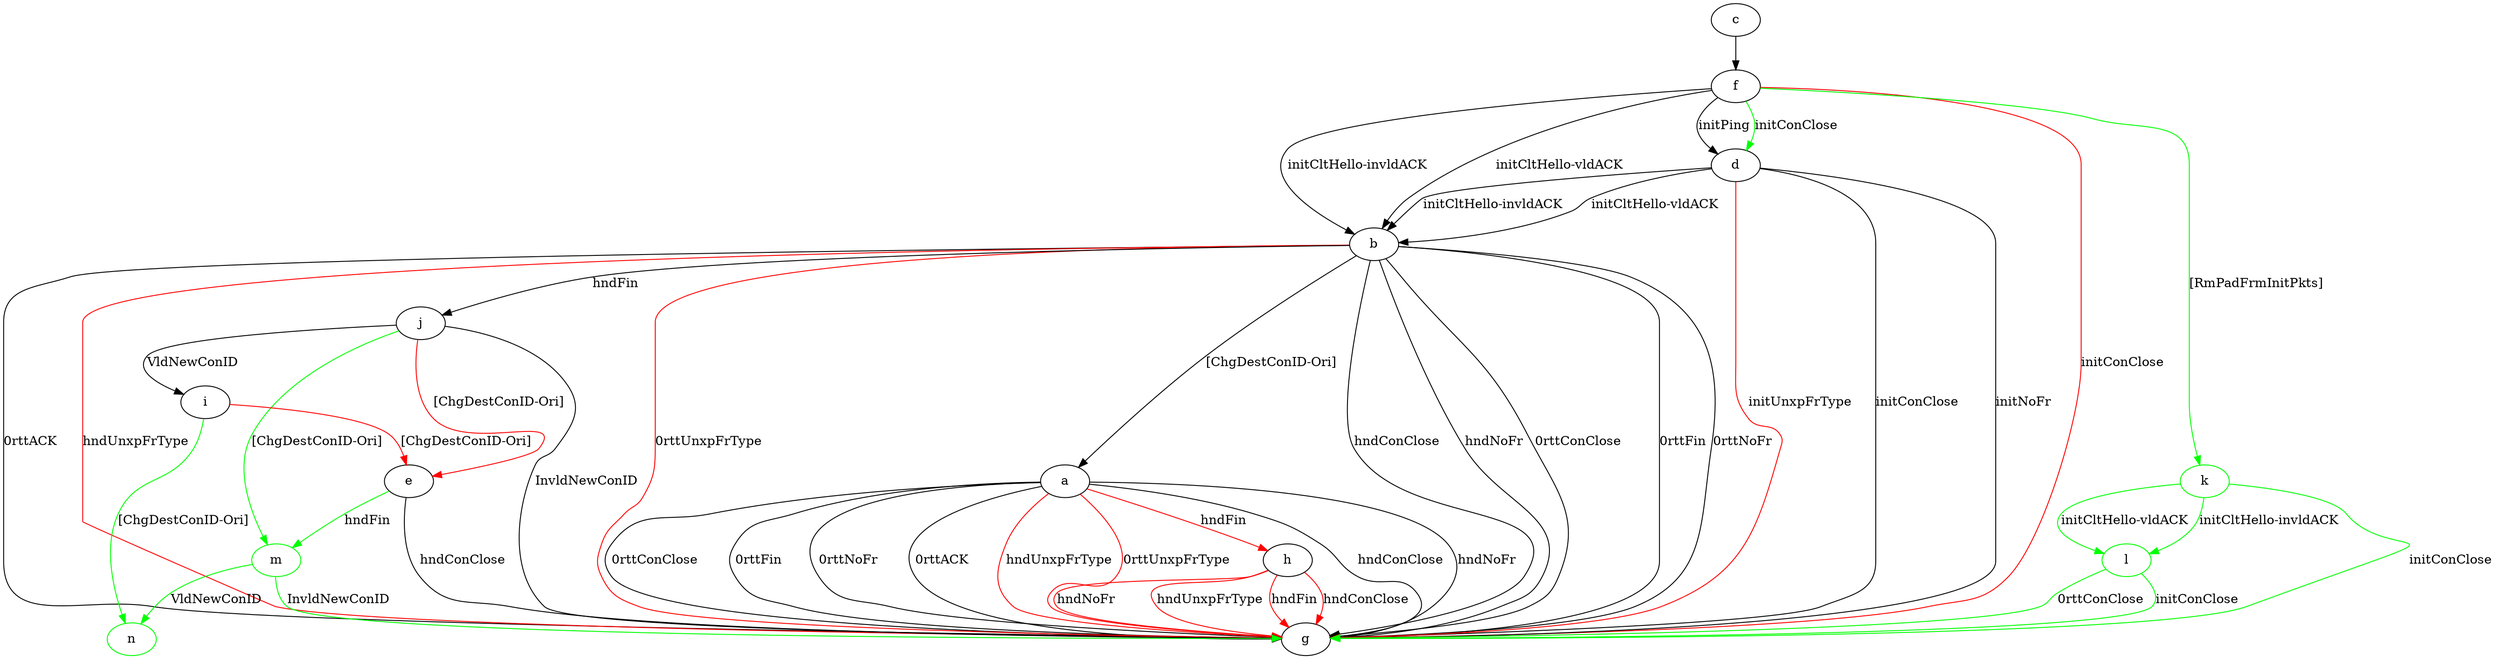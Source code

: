 digraph "" {
	a -> g	[key=0,
		label="hndConClose "];
	a -> g	[key=1,
		label="hndNoFr "];
	a -> g	[key=2,
		label="0rttConClose "];
	a -> g	[key=3,
		label="0rttFin "];
	a -> g	[key=4,
		label="0rttNoFr "];
	a -> g	[key=5,
		label="0rttACK "];
	a -> g	[key=6,
		color=red,
		label="hndUnxpFrType "];
	a -> g	[key=7,
		color=red,
		label="0rttUnxpFrType "];
	a -> h	[key=0,
		color=red,
		label="hndFin "];
	b -> a	[key=0,
		label="[ChgDestConID-Ori] "];
	b -> g	[key=0,
		label="hndConClose "];
	b -> g	[key=1,
		label="hndNoFr "];
	b -> g	[key=2,
		label="0rttConClose "];
	b -> g	[key=3,
		label="0rttFin "];
	b -> g	[key=4,
		label="0rttNoFr "];
	b -> g	[key=5,
		label="0rttACK "];
	b -> g	[key=6,
		color=red,
		label="hndUnxpFrType "];
	b -> g	[key=7,
		color=red,
		label="0rttUnxpFrType "];
	b -> j	[key=0,
		label="hndFin "];
	c -> f	[key=0];
	d -> b	[key=0,
		label="initCltHello-vldACK "];
	d -> b	[key=1,
		label="initCltHello-invldACK "];
	d -> g	[key=0,
		label="initConClose "];
	d -> g	[key=1,
		label="initNoFr "];
	d -> g	[key=2,
		color=red,
		label="initUnxpFrType "];
	e -> g	[key=0,
		label="hndConClose "];
	m	[color=green];
	e -> m	[key=0,
		color=green,
		label="hndFin "];
	f -> b	[key=0,
		label="initCltHello-vldACK "];
	f -> b	[key=1,
		label="initCltHello-invldACK "];
	f -> d	[key=0,
		label="initPing "];
	f -> d	[key=1,
		color=green,
		label="initConClose "];
	f -> g	[key=0,
		color=red,
		label="initConClose "];
	k	[color=green];
	f -> k	[key=0,
		color=green,
		label="[RmPadFrmInitPkts] "];
	h -> g	[key=0,
		color=red,
		label="hndFin "];
	h -> g	[key=1,
		color=red,
		label="hndConClose "];
	h -> g	[key=2,
		color=red,
		label="hndNoFr "];
	h -> g	[key=3,
		color=red,
		label="hndUnxpFrType "];
	i -> e	[key=0,
		color=red,
		label="[ChgDestConID-Ori] "];
	n	[color=green];
	i -> n	[key=0,
		color=green,
		label="[ChgDestConID-Ori] "];
	j -> e	[key=0,
		color=red,
		label="[ChgDestConID-Ori] "];
	j -> g	[key=0,
		label="InvldNewConID "];
	j -> i	[key=0,
		label="VldNewConID "];
	j -> m	[key=0,
		color=green,
		label="[ChgDestConID-Ori] "];
	k -> g	[key=0,
		color=green,
		label="initConClose "];
	l	[color=green];
	k -> l	[key=0,
		color=green,
		label="initCltHello-vldACK "];
	k -> l	[key=1,
		color=green,
		label="initCltHello-invldACK "];
	l -> g	[key=0,
		color=green,
		label="initConClose "];
	l -> g	[key=1,
		color=green,
		label="0rttConClose "];
	m -> g	[key=0,
		color=green,
		label="InvldNewConID "];
	m -> n	[key=0,
		color=green,
		label="VldNewConID "];
}
